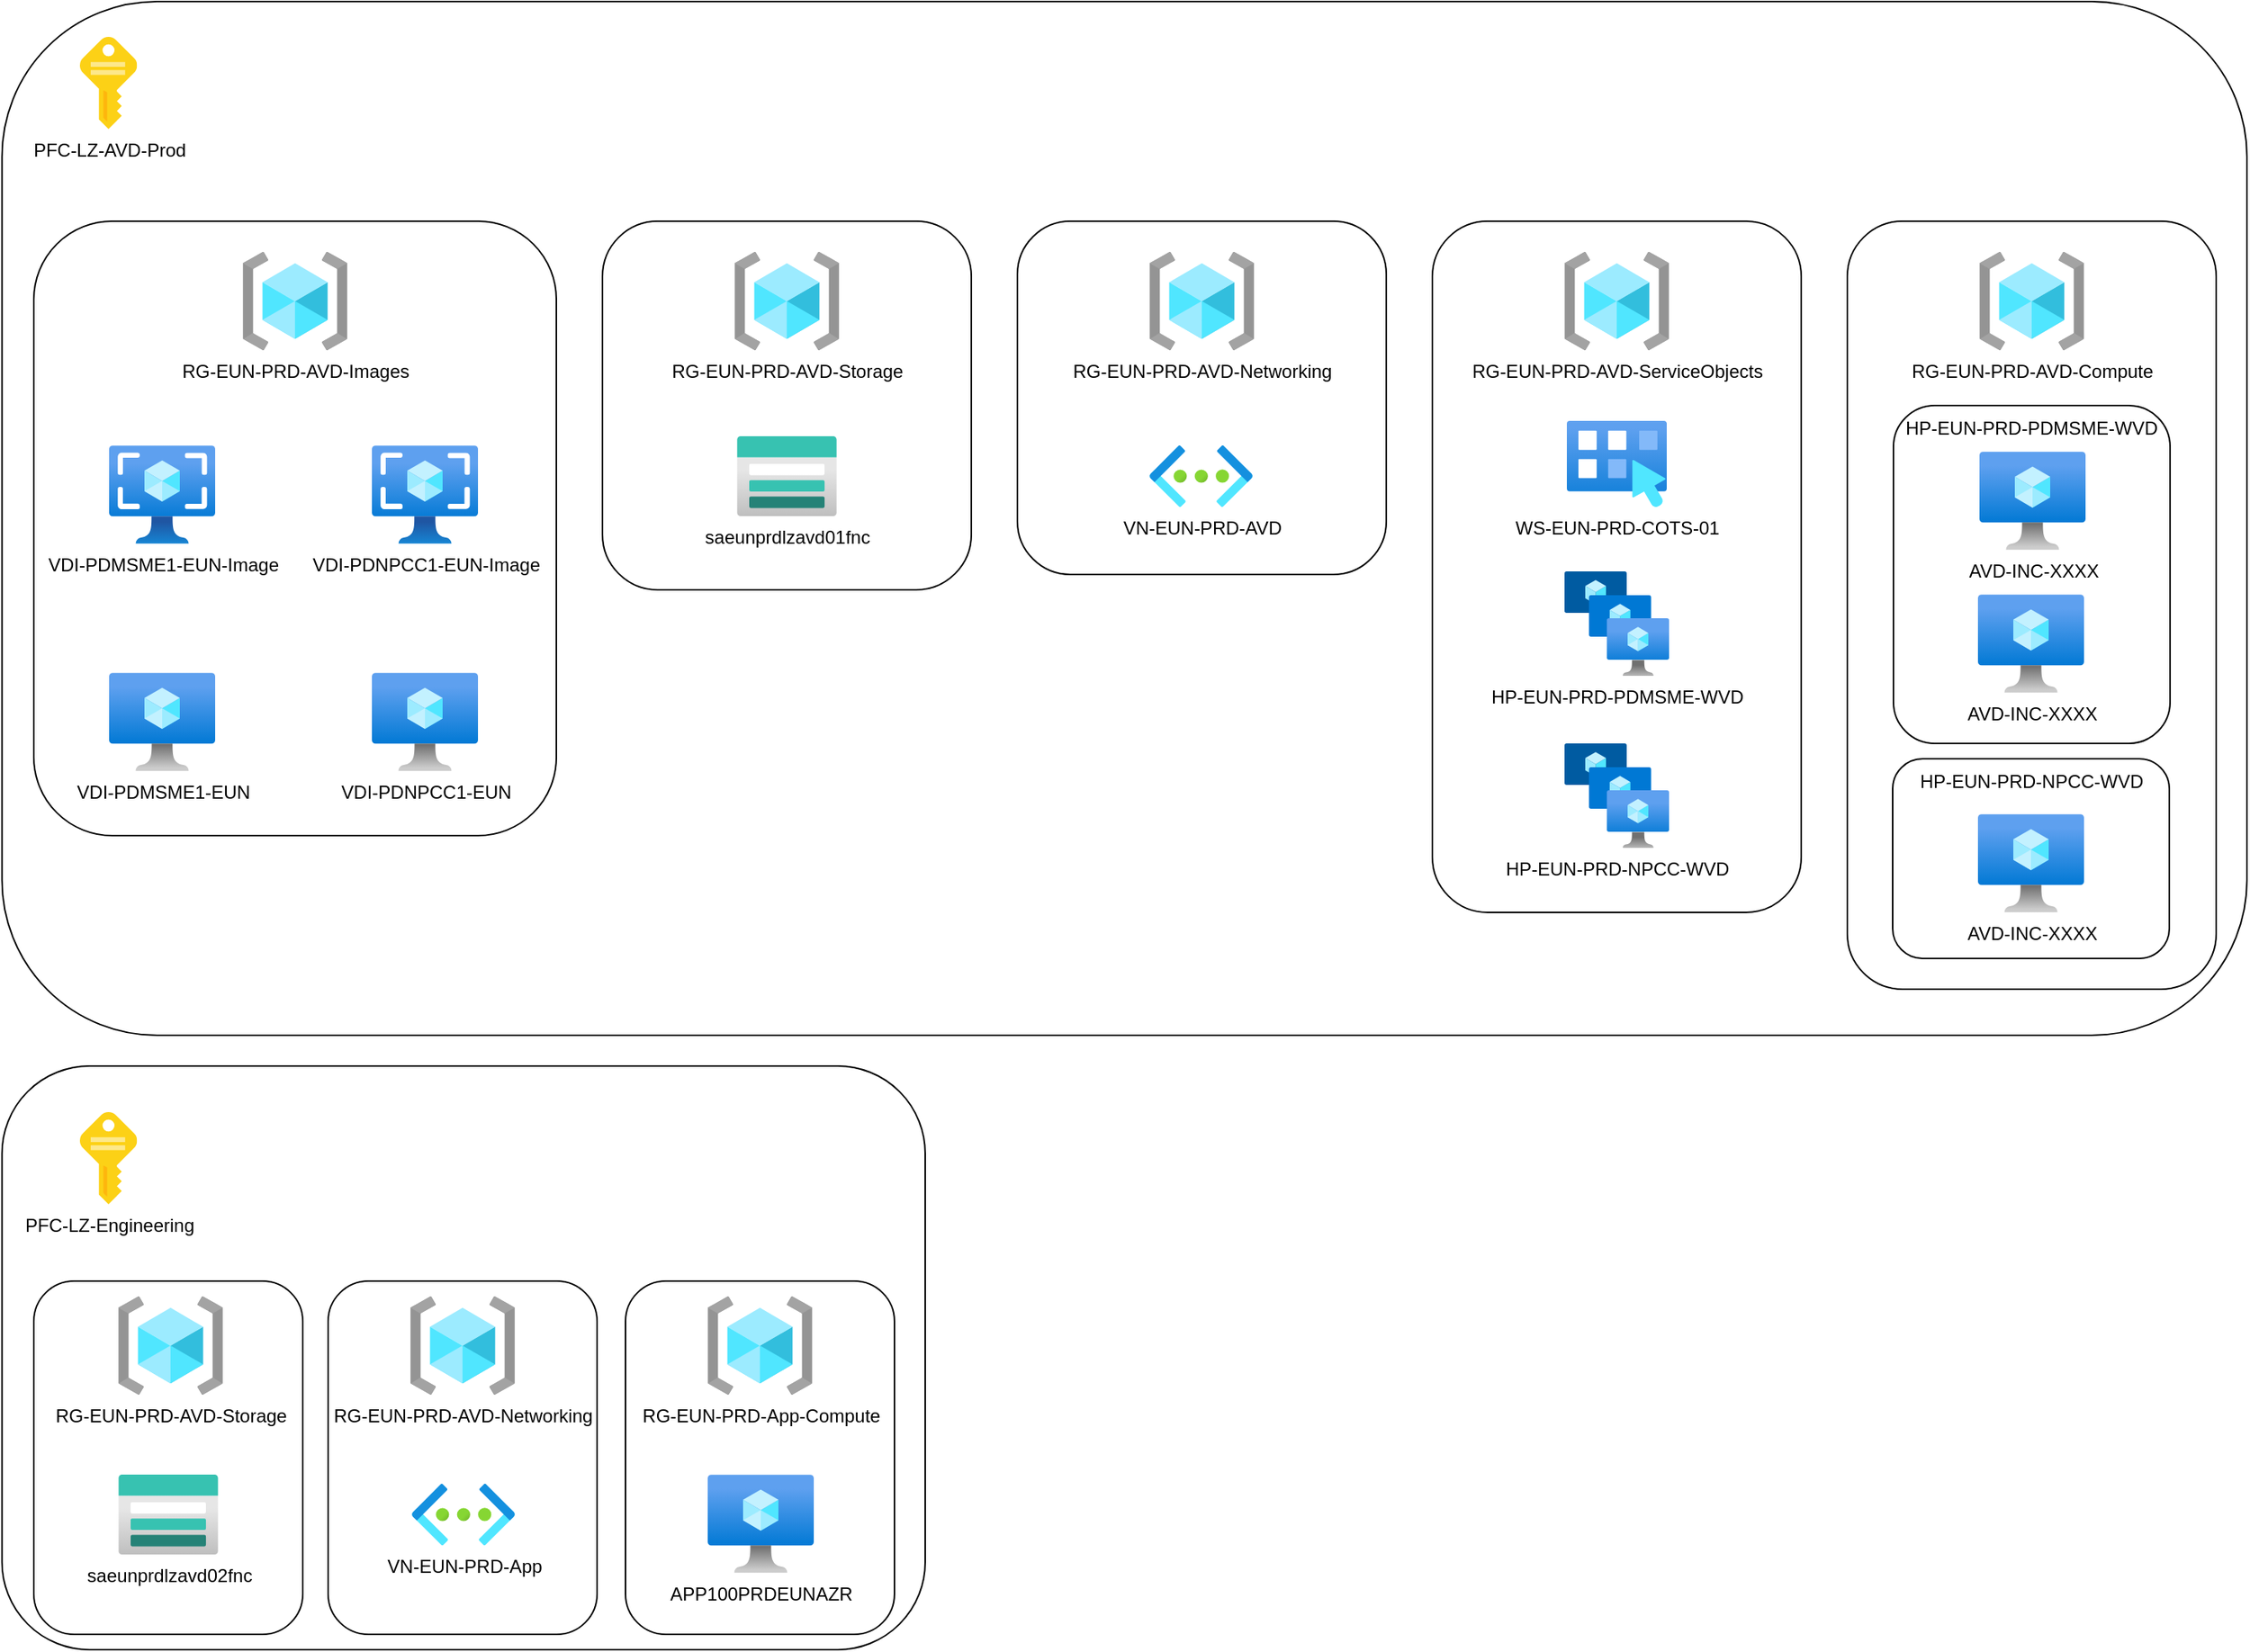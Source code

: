 <mxfile version="21.6.9" type="github">
  <diagram name="Page-1" id="GAdb1UdUMXtEDwdV_cRs">
    <mxGraphModel dx="1786" dy="1084" grid="1" gridSize="10" guides="1" tooltips="1" connect="1" arrows="1" fold="1" page="1" pageScale="1" pageWidth="850" pageHeight="1100" math="0" shadow="0">
      <root>
        <mxCell id="0" />
        <mxCell id="1" parent="0" />
        <mxCell id="DP-V3teyPuS4HpQ_kmDe-20" value="" style="rounded=1;whiteSpace=wrap;html=1;" parent="1" vertex="1">
          <mxGeometry x="9.3" y="710" width="600.7" height="380" as="geometry" />
        </mxCell>
        <mxCell id="Z0B-ZxmwQKXwfizr6R86-16" value="" style="rounded=1;whiteSpace=wrap;html=1;" vertex="1" parent="1">
          <mxGeometry x="415" y="850" width="175" height="230" as="geometry" />
        </mxCell>
        <mxCell id="Z0B-ZxmwQKXwfizr6R86-14" value="" style="rounded=1;whiteSpace=wrap;html=1;" vertex="1" parent="1">
          <mxGeometry x="221.5" y="850" width="175" height="230" as="geometry" />
        </mxCell>
        <mxCell id="Z0B-ZxmwQKXwfizr6R86-13" value="" style="rounded=1;whiteSpace=wrap;html=1;" vertex="1" parent="1">
          <mxGeometry x="30" y="850" width="175" height="230" as="geometry" />
        </mxCell>
        <mxCell id="DP-V3teyPuS4HpQ_kmDe-2" value="" style="rounded=1;whiteSpace=wrap;html=1;" parent="1" vertex="1">
          <mxGeometry x="9.3" y="17" width="1460.7" height="673" as="geometry" />
        </mxCell>
        <mxCell id="DP-V3teyPuS4HpQ_kmDe-24" value="" style="rounded=1;whiteSpace=wrap;html=1;" parent="1" vertex="1">
          <mxGeometry x="1210" y="160" width="240" height="500" as="geometry" />
        </mxCell>
        <mxCell id="Z0B-ZxmwQKXwfizr6R86-7" value="" style="rounded=1;whiteSpace=wrap;html=1;" vertex="1" parent="1">
          <mxGeometry x="1239.5" y="510" width="180" height="130" as="geometry" />
        </mxCell>
        <mxCell id="Z0B-ZxmwQKXwfizr6R86-4" value="" style="rounded=1;whiteSpace=wrap;html=1;" vertex="1" parent="1">
          <mxGeometry x="1240" y="280" width="180" height="220" as="geometry" />
        </mxCell>
        <mxCell id="DP-V3teyPuS4HpQ_kmDe-23" value="" style="rounded=1;whiteSpace=wrap;html=1;" parent="1" vertex="1">
          <mxGeometry x="940" y="160" width="240" height="450" as="geometry" />
        </mxCell>
        <mxCell id="DP-V3teyPuS4HpQ_kmDe-19" value="" style="rounded=1;whiteSpace=wrap;html=1;" parent="1" vertex="1">
          <mxGeometry x="670" y="160" width="240" height="230" as="geometry" />
        </mxCell>
        <mxCell id="DP-V3teyPuS4HpQ_kmDe-17" value="" style="rounded=1;whiteSpace=wrap;html=1;" parent="1" vertex="1">
          <mxGeometry x="400" y="160" width="240" height="240" as="geometry" />
        </mxCell>
        <mxCell id="DP-V3teyPuS4HpQ_kmDe-12" value="" style="rounded=1;whiteSpace=wrap;html=1;" parent="1" vertex="1">
          <mxGeometry x="30" y="160" width="340" height="400" as="geometry" />
        </mxCell>
        <mxCell id="DP-V3teyPuS4HpQ_kmDe-1" value="PFC-LZ-AVD-Prod" style="image;sketch=0;aspect=fixed;html=1;points=[];align=center;fontSize=12;image=img/lib/mscae/Key.svg;" parent="1" vertex="1">
          <mxGeometry x="60" y="40" width="37.2" height="60" as="geometry" />
        </mxCell>
        <mxCell id="DP-V3teyPuS4HpQ_kmDe-5" value="RG-EUN-PRD-AVD-Images" style="image;aspect=fixed;html=1;points=[];align=center;fontSize=12;image=img/lib/azure2/general/Resource_Groups.svg;" parent="1" vertex="1">
          <mxGeometry x="166" y="180" width="68" height="64" as="geometry" />
        </mxCell>
        <mxCell id="DP-V3teyPuS4HpQ_kmDe-6" value="RG-EUN-PRD-AVD-Networking" style="image;aspect=fixed;html=1;points=[];align=center;fontSize=12;image=img/lib/azure2/general/Resource_Groups.svg;" parent="1" vertex="1">
          <mxGeometry x="756" y="180" width="68" height="64" as="geometry" />
        </mxCell>
        <mxCell id="DP-V3teyPuS4HpQ_kmDe-7" value="RG-EUN-PRD-AVD-Compute" style="image;aspect=fixed;html=1;points=[];align=center;fontSize=12;image=img/lib/azure2/general/Resource_Groups.svg;" parent="1" vertex="1">
          <mxGeometry x="1296" y="180" width="68" height="64" as="geometry" />
        </mxCell>
        <mxCell id="DP-V3teyPuS4HpQ_kmDe-9" value="RG-EUN-PRD-AVD-Storage" style="image;aspect=fixed;html=1;points=[];align=center;fontSize=12;image=img/lib/azure2/general/Resource_Groups.svg;" parent="1" vertex="1">
          <mxGeometry x="486" y="180" width="68" height="64" as="geometry" />
        </mxCell>
        <mxCell id="DP-V3teyPuS4HpQ_kmDe-11" value="RG-EUN-PRD-AVD-ServiceObjects" style="image;aspect=fixed;html=1;points=[];align=center;fontSize=12;image=img/lib/azure2/general/Resource_Groups.svg;" parent="1" vertex="1">
          <mxGeometry x="1026" y="180" width="68" height="64" as="geometry" />
        </mxCell>
        <mxCell id="DP-V3teyPuS4HpQ_kmDe-13" value="VDI-PDMSME1-EUN-Image" style="image;aspect=fixed;html=1;points=[];align=center;fontSize=12;image=img/lib/azure2/compute/Images.svg;" parent="1" vertex="1">
          <mxGeometry x="79" y="306" width="69" height="64" as="geometry" />
        </mxCell>
        <mxCell id="DP-V3teyPuS4HpQ_kmDe-14" value="VDI-PDNPCC1-EUN-Image" style="image;aspect=fixed;html=1;points=[];align=center;fontSize=12;image=img/lib/azure2/compute/Images.svg;" parent="1" vertex="1">
          <mxGeometry x="250" y="306" width="69" height="64" as="geometry" />
        </mxCell>
        <mxCell id="DP-V3teyPuS4HpQ_kmDe-15" value="VDI-PDMSME1-EUN" style="image;aspect=fixed;html=1;points=[];align=center;fontSize=12;image=img/lib/azure2/compute/Virtual_Machine.svg;" parent="1" vertex="1">
          <mxGeometry x="79" y="454" width="69" height="64" as="geometry" />
        </mxCell>
        <mxCell id="DP-V3teyPuS4HpQ_kmDe-16" value="VDI-PDNPCC1-EUN" style="image;aspect=fixed;html=1;points=[];align=center;fontSize=12;image=img/lib/azure2/compute/Virtual_Machine.svg;" parent="1" vertex="1">
          <mxGeometry x="250" y="454" width="69" height="64" as="geometry" />
        </mxCell>
        <mxCell id="DP-V3teyPuS4HpQ_kmDe-18" value="saeunprdlzavd01fnc" style="image;aspect=fixed;html=1;points=[];align=center;fontSize=12;image=img/lib/azure2/storage/Storage_Accounts.svg;" parent="1" vertex="1">
          <mxGeometry x="487.5" y="300" width="65" height="52" as="geometry" />
        </mxCell>
        <mxCell id="DP-V3teyPuS4HpQ_kmDe-21" value="PFC-LZ-Engineering" style="image;sketch=0;aspect=fixed;html=1;points=[];align=center;fontSize=12;image=img/lib/mscae/Key.svg;" parent="1" vertex="1">
          <mxGeometry x="60" y="740" width="37.2" height="60" as="geometry" />
        </mxCell>
        <mxCell id="DP-V3teyPuS4HpQ_kmDe-22" value="VN-EUN-PRD-AVD" style="image;aspect=fixed;html=1;points=[];align=center;fontSize=12;image=img/lib/azure2/networking/Virtual_Networks.svg;" parent="1" vertex="1">
          <mxGeometry x="756" y="306" width="67" height="40" as="geometry" />
        </mxCell>
        <mxCell id="DP-V3teyPuS4HpQ_kmDe-25" value="WS-EUN-PRD-COTS-01" style="image;aspect=fixed;html=1;points=[];align=center;fontSize=12;image=img/lib/azure2/compute/Workspaces.svg;" parent="1" vertex="1">
          <mxGeometry x="1027.5" y="290" width="65" height="56.0" as="geometry" />
        </mxCell>
        <mxCell id="DP-V3teyPuS4HpQ_kmDe-26" value="HP-EUN-PRD-PDMSME-WVD" style="image;aspect=fixed;html=1;points=[];align=center;fontSize=12;image=img/lib/azure2/compute/VM_Scale_Sets.svg;" parent="1" vertex="1">
          <mxGeometry x="1026" y="388" width="68" height="68" as="geometry" />
        </mxCell>
        <mxCell id="DP-V3teyPuS4HpQ_kmDe-27" value="HP-EUN-PRD-NPCC-WVD" style="image;aspect=fixed;html=1;points=[];align=center;fontSize=12;image=img/lib/azure2/compute/VM_Scale_Sets.svg;" parent="1" vertex="1">
          <mxGeometry x="1026" y="500" width="68" height="68" as="geometry" />
        </mxCell>
        <mxCell id="Z0B-ZxmwQKXwfizr6R86-1" value="AVD-INC-XXXX" style="image;aspect=fixed;html=1;points=[];align=center;fontSize=12;image=img/lib/azure2/compute/Virtual_Machine.svg;" vertex="1" parent="1">
          <mxGeometry x="1296" y="310" width="69" height="64" as="geometry" />
        </mxCell>
        <mxCell id="Z0B-ZxmwQKXwfizr6R86-2" value="AVD-INC-XXXX" style="image;aspect=fixed;html=1;points=[];align=center;fontSize=12;image=img/lib/azure2/compute/Virtual_Machine.svg;" vertex="1" parent="1">
          <mxGeometry x="1295" y="403" width="69" height="64" as="geometry" />
        </mxCell>
        <mxCell id="Z0B-ZxmwQKXwfizr6R86-3" value="AVD-INC-XXXX" style="image;aspect=fixed;html=1;points=[];align=center;fontSize=12;image=img/lib/azure2/compute/Virtual_Machine.svg;" vertex="1" parent="1">
          <mxGeometry x="1295" y="546" width="69" height="64" as="geometry" />
        </mxCell>
        <mxCell id="Z0B-ZxmwQKXwfizr6R86-5" value="HP-EUN-PRD-PDMSME-WVD" style="text;html=1;strokeColor=none;fillColor=none;align=center;verticalAlign=middle;whiteSpace=wrap;rounded=0;" vertex="1" parent="1">
          <mxGeometry x="1244.5" y="280" width="170" height="30" as="geometry" />
        </mxCell>
        <mxCell id="Z0B-ZxmwQKXwfizr6R86-8" value="HP-EUN-PRD-NPCC-WVD" style="text;html=1;strokeColor=none;fillColor=none;align=center;verticalAlign=middle;whiteSpace=wrap;rounded=0;" vertex="1" parent="1">
          <mxGeometry x="1254.5" y="510" width="150" height="30" as="geometry" />
        </mxCell>
        <mxCell id="Z0B-ZxmwQKXwfizr6R86-9" value="RG-EUN-PRD-AVD-Storage" style="image;aspect=fixed;html=1;points=[];align=center;fontSize=12;image=img/lib/azure2/general/Resource_Groups.svg;" vertex="1" parent="1">
          <mxGeometry x="85" y="860" width="68" height="64" as="geometry" />
        </mxCell>
        <mxCell id="Z0B-ZxmwQKXwfizr6R86-10" value="RG-EUN-PRD-AVD-Networking" style="image;aspect=fixed;html=1;points=[];align=center;fontSize=12;image=img/lib/azure2/general/Resource_Groups.svg;" vertex="1" parent="1">
          <mxGeometry x="275" y="860" width="68" height="64" as="geometry" />
        </mxCell>
        <mxCell id="Z0B-ZxmwQKXwfizr6R86-11" value="saeunprdlzavd02fnc" style="image;aspect=fixed;html=1;points=[];align=center;fontSize=12;image=img/lib/azure2/storage/Storage_Accounts.svg;" vertex="1" parent="1">
          <mxGeometry x="85" y="976" width="65" height="52" as="geometry" />
        </mxCell>
        <mxCell id="Z0B-ZxmwQKXwfizr6R86-12" value="VN-EUN-PRD-App" style="image;aspect=fixed;html=1;points=[];align=center;fontSize=12;image=img/lib/azure2/networking/Virtual_Networks.svg;" vertex="1" parent="1">
          <mxGeometry x="276" y="982" width="67" height="40" as="geometry" />
        </mxCell>
        <mxCell id="Z0B-ZxmwQKXwfizr6R86-15" value="RG-EUN-PRD-App-Compute" style="image;aspect=fixed;html=1;points=[];align=center;fontSize=12;image=img/lib/azure2/general/Resource_Groups.svg;" vertex="1" parent="1">
          <mxGeometry x="468.5" y="860" width="68" height="64" as="geometry" />
        </mxCell>
        <mxCell id="Z0B-ZxmwQKXwfizr6R86-17" value="APP100PRDEUNAZR" style="image;aspect=fixed;html=1;points=[];align=center;fontSize=12;image=img/lib/azure2/compute/Virtual_Machine.svg;" vertex="1" parent="1">
          <mxGeometry x="468.5" y="976" width="69" height="64" as="geometry" />
        </mxCell>
      </root>
    </mxGraphModel>
  </diagram>
</mxfile>
